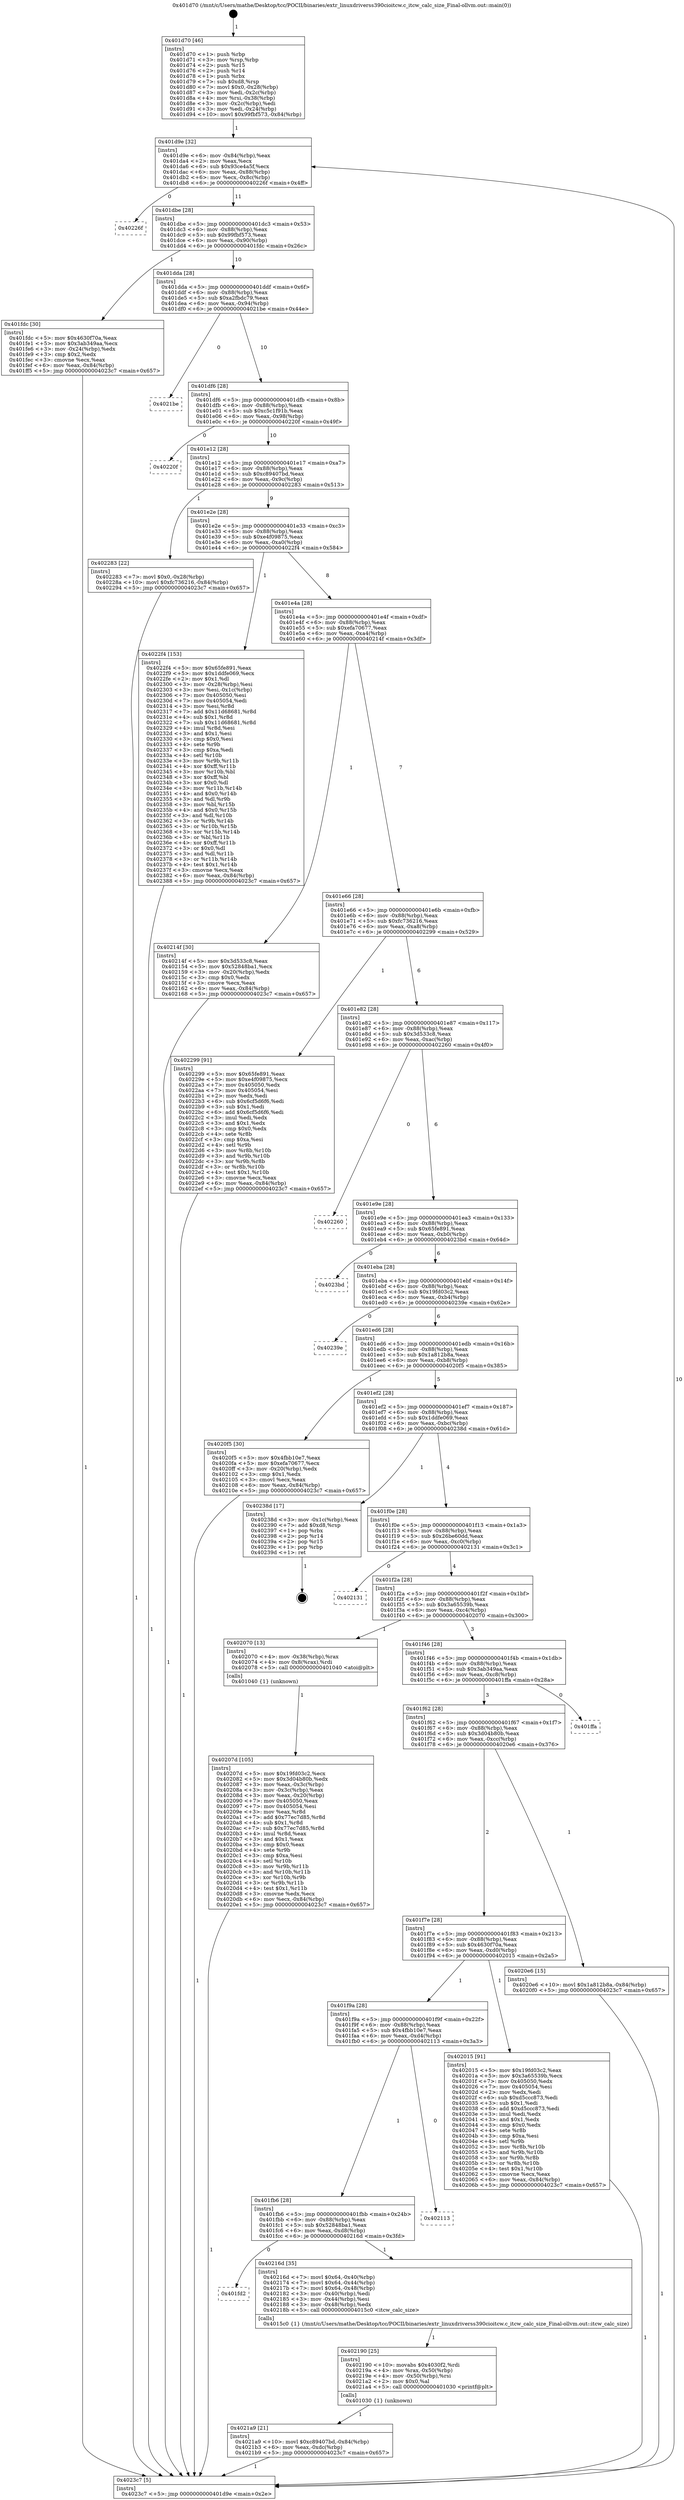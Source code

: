 digraph "0x401d70" {
  label = "0x401d70 (/mnt/c/Users/mathe/Desktop/tcc/POCII/binaries/extr_linuxdriverss390cioitcw.c_itcw_calc_size_Final-ollvm.out::main(0))"
  labelloc = "t"
  node[shape=record]

  Entry [label="",width=0.3,height=0.3,shape=circle,fillcolor=black,style=filled]
  "0x401d9e" [label="{
     0x401d9e [32]\l
     | [instrs]\l
     &nbsp;&nbsp;0x401d9e \<+6\>: mov -0x84(%rbp),%eax\l
     &nbsp;&nbsp;0x401da4 \<+2\>: mov %eax,%ecx\l
     &nbsp;&nbsp;0x401da6 \<+6\>: sub $0x93ce4a5f,%ecx\l
     &nbsp;&nbsp;0x401dac \<+6\>: mov %eax,-0x88(%rbp)\l
     &nbsp;&nbsp;0x401db2 \<+6\>: mov %ecx,-0x8c(%rbp)\l
     &nbsp;&nbsp;0x401db8 \<+6\>: je 000000000040226f \<main+0x4ff\>\l
  }"]
  "0x40226f" [label="{
     0x40226f\l
  }", style=dashed]
  "0x401dbe" [label="{
     0x401dbe [28]\l
     | [instrs]\l
     &nbsp;&nbsp;0x401dbe \<+5\>: jmp 0000000000401dc3 \<main+0x53\>\l
     &nbsp;&nbsp;0x401dc3 \<+6\>: mov -0x88(%rbp),%eax\l
     &nbsp;&nbsp;0x401dc9 \<+5\>: sub $0x99fbf573,%eax\l
     &nbsp;&nbsp;0x401dce \<+6\>: mov %eax,-0x90(%rbp)\l
     &nbsp;&nbsp;0x401dd4 \<+6\>: je 0000000000401fdc \<main+0x26c\>\l
  }"]
  Exit [label="",width=0.3,height=0.3,shape=circle,fillcolor=black,style=filled,peripheries=2]
  "0x401fdc" [label="{
     0x401fdc [30]\l
     | [instrs]\l
     &nbsp;&nbsp;0x401fdc \<+5\>: mov $0x4630f70a,%eax\l
     &nbsp;&nbsp;0x401fe1 \<+5\>: mov $0x3ab349aa,%ecx\l
     &nbsp;&nbsp;0x401fe6 \<+3\>: mov -0x24(%rbp),%edx\l
     &nbsp;&nbsp;0x401fe9 \<+3\>: cmp $0x2,%edx\l
     &nbsp;&nbsp;0x401fec \<+3\>: cmovne %ecx,%eax\l
     &nbsp;&nbsp;0x401fef \<+6\>: mov %eax,-0x84(%rbp)\l
     &nbsp;&nbsp;0x401ff5 \<+5\>: jmp 00000000004023c7 \<main+0x657\>\l
  }"]
  "0x401dda" [label="{
     0x401dda [28]\l
     | [instrs]\l
     &nbsp;&nbsp;0x401dda \<+5\>: jmp 0000000000401ddf \<main+0x6f\>\l
     &nbsp;&nbsp;0x401ddf \<+6\>: mov -0x88(%rbp),%eax\l
     &nbsp;&nbsp;0x401de5 \<+5\>: sub $0xa2fbdc79,%eax\l
     &nbsp;&nbsp;0x401dea \<+6\>: mov %eax,-0x94(%rbp)\l
     &nbsp;&nbsp;0x401df0 \<+6\>: je 00000000004021be \<main+0x44e\>\l
  }"]
  "0x4023c7" [label="{
     0x4023c7 [5]\l
     | [instrs]\l
     &nbsp;&nbsp;0x4023c7 \<+5\>: jmp 0000000000401d9e \<main+0x2e\>\l
  }"]
  "0x401d70" [label="{
     0x401d70 [46]\l
     | [instrs]\l
     &nbsp;&nbsp;0x401d70 \<+1\>: push %rbp\l
     &nbsp;&nbsp;0x401d71 \<+3\>: mov %rsp,%rbp\l
     &nbsp;&nbsp;0x401d74 \<+2\>: push %r15\l
     &nbsp;&nbsp;0x401d76 \<+2\>: push %r14\l
     &nbsp;&nbsp;0x401d78 \<+1\>: push %rbx\l
     &nbsp;&nbsp;0x401d79 \<+7\>: sub $0xd8,%rsp\l
     &nbsp;&nbsp;0x401d80 \<+7\>: movl $0x0,-0x28(%rbp)\l
     &nbsp;&nbsp;0x401d87 \<+3\>: mov %edi,-0x2c(%rbp)\l
     &nbsp;&nbsp;0x401d8a \<+4\>: mov %rsi,-0x38(%rbp)\l
     &nbsp;&nbsp;0x401d8e \<+3\>: mov -0x2c(%rbp),%edi\l
     &nbsp;&nbsp;0x401d91 \<+3\>: mov %edi,-0x24(%rbp)\l
     &nbsp;&nbsp;0x401d94 \<+10\>: movl $0x99fbf573,-0x84(%rbp)\l
  }"]
  "0x4021a9" [label="{
     0x4021a9 [21]\l
     | [instrs]\l
     &nbsp;&nbsp;0x4021a9 \<+10\>: movl $0xc89407bd,-0x84(%rbp)\l
     &nbsp;&nbsp;0x4021b3 \<+6\>: mov %eax,-0xdc(%rbp)\l
     &nbsp;&nbsp;0x4021b9 \<+5\>: jmp 00000000004023c7 \<main+0x657\>\l
  }"]
  "0x4021be" [label="{
     0x4021be\l
  }", style=dashed]
  "0x401df6" [label="{
     0x401df6 [28]\l
     | [instrs]\l
     &nbsp;&nbsp;0x401df6 \<+5\>: jmp 0000000000401dfb \<main+0x8b\>\l
     &nbsp;&nbsp;0x401dfb \<+6\>: mov -0x88(%rbp),%eax\l
     &nbsp;&nbsp;0x401e01 \<+5\>: sub $0xc5c1f91b,%eax\l
     &nbsp;&nbsp;0x401e06 \<+6\>: mov %eax,-0x98(%rbp)\l
     &nbsp;&nbsp;0x401e0c \<+6\>: je 000000000040220f \<main+0x49f\>\l
  }"]
  "0x402190" [label="{
     0x402190 [25]\l
     | [instrs]\l
     &nbsp;&nbsp;0x402190 \<+10\>: movabs $0x4030f2,%rdi\l
     &nbsp;&nbsp;0x40219a \<+4\>: mov %rax,-0x50(%rbp)\l
     &nbsp;&nbsp;0x40219e \<+4\>: mov -0x50(%rbp),%rsi\l
     &nbsp;&nbsp;0x4021a2 \<+2\>: mov $0x0,%al\l
     &nbsp;&nbsp;0x4021a4 \<+5\>: call 0000000000401030 \<printf@plt\>\l
     | [calls]\l
     &nbsp;&nbsp;0x401030 \{1\} (unknown)\l
  }"]
  "0x40220f" [label="{
     0x40220f\l
  }", style=dashed]
  "0x401e12" [label="{
     0x401e12 [28]\l
     | [instrs]\l
     &nbsp;&nbsp;0x401e12 \<+5\>: jmp 0000000000401e17 \<main+0xa7\>\l
     &nbsp;&nbsp;0x401e17 \<+6\>: mov -0x88(%rbp),%eax\l
     &nbsp;&nbsp;0x401e1d \<+5\>: sub $0xc89407bd,%eax\l
     &nbsp;&nbsp;0x401e22 \<+6\>: mov %eax,-0x9c(%rbp)\l
     &nbsp;&nbsp;0x401e28 \<+6\>: je 0000000000402283 \<main+0x513\>\l
  }"]
  "0x401fd2" [label="{
     0x401fd2\l
  }", style=dashed]
  "0x402283" [label="{
     0x402283 [22]\l
     | [instrs]\l
     &nbsp;&nbsp;0x402283 \<+7\>: movl $0x0,-0x28(%rbp)\l
     &nbsp;&nbsp;0x40228a \<+10\>: movl $0xfc736216,-0x84(%rbp)\l
     &nbsp;&nbsp;0x402294 \<+5\>: jmp 00000000004023c7 \<main+0x657\>\l
  }"]
  "0x401e2e" [label="{
     0x401e2e [28]\l
     | [instrs]\l
     &nbsp;&nbsp;0x401e2e \<+5\>: jmp 0000000000401e33 \<main+0xc3\>\l
     &nbsp;&nbsp;0x401e33 \<+6\>: mov -0x88(%rbp),%eax\l
     &nbsp;&nbsp;0x401e39 \<+5\>: sub $0xe4f09875,%eax\l
     &nbsp;&nbsp;0x401e3e \<+6\>: mov %eax,-0xa0(%rbp)\l
     &nbsp;&nbsp;0x401e44 \<+6\>: je 00000000004022f4 \<main+0x584\>\l
  }"]
  "0x40216d" [label="{
     0x40216d [35]\l
     | [instrs]\l
     &nbsp;&nbsp;0x40216d \<+7\>: movl $0x64,-0x40(%rbp)\l
     &nbsp;&nbsp;0x402174 \<+7\>: movl $0x64,-0x44(%rbp)\l
     &nbsp;&nbsp;0x40217b \<+7\>: movl $0x64,-0x48(%rbp)\l
     &nbsp;&nbsp;0x402182 \<+3\>: mov -0x40(%rbp),%edi\l
     &nbsp;&nbsp;0x402185 \<+3\>: mov -0x44(%rbp),%esi\l
     &nbsp;&nbsp;0x402188 \<+3\>: mov -0x48(%rbp),%edx\l
     &nbsp;&nbsp;0x40218b \<+5\>: call 00000000004015c0 \<itcw_calc_size\>\l
     | [calls]\l
     &nbsp;&nbsp;0x4015c0 \{1\} (/mnt/c/Users/mathe/Desktop/tcc/POCII/binaries/extr_linuxdriverss390cioitcw.c_itcw_calc_size_Final-ollvm.out::itcw_calc_size)\l
  }"]
  "0x4022f4" [label="{
     0x4022f4 [153]\l
     | [instrs]\l
     &nbsp;&nbsp;0x4022f4 \<+5\>: mov $0x65fe891,%eax\l
     &nbsp;&nbsp;0x4022f9 \<+5\>: mov $0x1ddfe069,%ecx\l
     &nbsp;&nbsp;0x4022fe \<+2\>: mov $0x1,%dl\l
     &nbsp;&nbsp;0x402300 \<+3\>: mov -0x28(%rbp),%esi\l
     &nbsp;&nbsp;0x402303 \<+3\>: mov %esi,-0x1c(%rbp)\l
     &nbsp;&nbsp;0x402306 \<+7\>: mov 0x405050,%esi\l
     &nbsp;&nbsp;0x40230d \<+7\>: mov 0x405054,%edi\l
     &nbsp;&nbsp;0x402314 \<+3\>: mov %esi,%r8d\l
     &nbsp;&nbsp;0x402317 \<+7\>: add $0x11d68681,%r8d\l
     &nbsp;&nbsp;0x40231e \<+4\>: sub $0x1,%r8d\l
     &nbsp;&nbsp;0x402322 \<+7\>: sub $0x11d68681,%r8d\l
     &nbsp;&nbsp;0x402329 \<+4\>: imul %r8d,%esi\l
     &nbsp;&nbsp;0x40232d \<+3\>: and $0x1,%esi\l
     &nbsp;&nbsp;0x402330 \<+3\>: cmp $0x0,%esi\l
     &nbsp;&nbsp;0x402333 \<+4\>: sete %r9b\l
     &nbsp;&nbsp;0x402337 \<+3\>: cmp $0xa,%edi\l
     &nbsp;&nbsp;0x40233a \<+4\>: setl %r10b\l
     &nbsp;&nbsp;0x40233e \<+3\>: mov %r9b,%r11b\l
     &nbsp;&nbsp;0x402341 \<+4\>: xor $0xff,%r11b\l
     &nbsp;&nbsp;0x402345 \<+3\>: mov %r10b,%bl\l
     &nbsp;&nbsp;0x402348 \<+3\>: xor $0xff,%bl\l
     &nbsp;&nbsp;0x40234b \<+3\>: xor $0x0,%dl\l
     &nbsp;&nbsp;0x40234e \<+3\>: mov %r11b,%r14b\l
     &nbsp;&nbsp;0x402351 \<+4\>: and $0x0,%r14b\l
     &nbsp;&nbsp;0x402355 \<+3\>: and %dl,%r9b\l
     &nbsp;&nbsp;0x402358 \<+3\>: mov %bl,%r15b\l
     &nbsp;&nbsp;0x40235b \<+4\>: and $0x0,%r15b\l
     &nbsp;&nbsp;0x40235f \<+3\>: and %dl,%r10b\l
     &nbsp;&nbsp;0x402362 \<+3\>: or %r9b,%r14b\l
     &nbsp;&nbsp;0x402365 \<+3\>: or %r10b,%r15b\l
     &nbsp;&nbsp;0x402368 \<+3\>: xor %r15b,%r14b\l
     &nbsp;&nbsp;0x40236b \<+3\>: or %bl,%r11b\l
     &nbsp;&nbsp;0x40236e \<+4\>: xor $0xff,%r11b\l
     &nbsp;&nbsp;0x402372 \<+3\>: or $0x0,%dl\l
     &nbsp;&nbsp;0x402375 \<+3\>: and %dl,%r11b\l
     &nbsp;&nbsp;0x402378 \<+3\>: or %r11b,%r14b\l
     &nbsp;&nbsp;0x40237b \<+4\>: test $0x1,%r14b\l
     &nbsp;&nbsp;0x40237f \<+3\>: cmovne %ecx,%eax\l
     &nbsp;&nbsp;0x402382 \<+6\>: mov %eax,-0x84(%rbp)\l
     &nbsp;&nbsp;0x402388 \<+5\>: jmp 00000000004023c7 \<main+0x657\>\l
  }"]
  "0x401e4a" [label="{
     0x401e4a [28]\l
     | [instrs]\l
     &nbsp;&nbsp;0x401e4a \<+5\>: jmp 0000000000401e4f \<main+0xdf\>\l
     &nbsp;&nbsp;0x401e4f \<+6\>: mov -0x88(%rbp),%eax\l
     &nbsp;&nbsp;0x401e55 \<+5\>: sub $0xefa70677,%eax\l
     &nbsp;&nbsp;0x401e5a \<+6\>: mov %eax,-0xa4(%rbp)\l
     &nbsp;&nbsp;0x401e60 \<+6\>: je 000000000040214f \<main+0x3df\>\l
  }"]
  "0x401fb6" [label="{
     0x401fb6 [28]\l
     | [instrs]\l
     &nbsp;&nbsp;0x401fb6 \<+5\>: jmp 0000000000401fbb \<main+0x24b\>\l
     &nbsp;&nbsp;0x401fbb \<+6\>: mov -0x88(%rbp),%eax\l
     &nbsp;&nbsp;0x401fc1 \<+5\>: sub $0x52848ba1,%eax\l
     &nbsp;&nbsp;0x401fc6 \<+6\>: mov %eax,-0xd8(%rbp)\l
     &nbsp;&nbsp;0x401fcc \<+6\>: je 000000000040216d \<main+0x3fd\>\l
  }"]
  "0x40214f" [label="{
     0x40214f [30]\l
     | [instrs]\l
     &nbsp;&nbsp;0x40214f \<+5\>: mov $0x3d533c8,%eax\l
     &nbsp;&nbsp;0x402154 \<+5\>: mov $0x52848ba1,%ecx\l
     &nbsp;&nbsp;0x402159 \<+3\>: mov -0x20(%rbp),%edx\l
     &nbsp;&nbsp;0x40215c \<+3\>: cmp $0x0,%edx\l
     &nbsp;&nbsp;0x40215f \<+3\>: cmove %ecx,%eax\l
     &nbsp;&nbsp;0x402162 \<+6\>: mov %eax,-0x84(%rbp)\l
     &nbsp;&nbsp;0x402168 \<+5\>: jmp 00000000004023c7 \<main+0x657\>\l
  }"]
  "0x401e66" [label="{
     0x401e66 [28]\l
     | [instrs]\l
     &nbsp;&nbsp;0x401e66 \<+5\>: jmp 0000000000401e6b \<main+0xfb\>\l
     &nbsp;&nbsp;0x401e6b \<+6\>: mov -0x88(%rbp),%eax\l
     &nbsp;&nbsp;0x401e71 \<+5\>: sub $0xfc736216,%eax\l
     &nbsp;&nbsp;0x401e76 \<+6\>: mov %eax,-0xa8(%rbp)\l
     &nbsp;&nbsp;0x401e7c \<+6\>: je 0000000000402299 \<main+0x529\>\l
  }"]
  "0x402113" [label="{
     0x402113\l
  }", style=dashed]
  "0x402299" [label="{
     0x402299 [91]\l
     | [instrs]\l
     &nbsp;&nbsp;0x402299 \<+5\>: mov $0x65fe891,%eax\l
     &nbsp;&nbsp;0x40229e \<+5\>: mov $0xe4f09875,%ecx\l
     &nbsp;&nbsp;0x4022a3 \<+7\>: mov 0x405050,%edx\l
     &nbsp;&nbsp;0x4022aa \<+7\>: mov 0x405054,%esi\l
     &nbsp;&nbsp;0x4022b1 \<+2\>: mov %edx,%edi\l
     &nbsp;&nbsp;0x4022b3 \<+6\>: sub $0x6cf5d6f6,%edi\l
     &nbsp;&nbsp;0x4022b9 \<+3\>: sub $0x1,%edi\l
     &nbsp;&nbsp;0x4022bc \<+6\>: add $0x6cf5d6f6,%edi\l
     &nbsp;&nbsp;0x4022c2 \<+3\>: imul %edi,%edx\l
     &nbsp;&nbsp;0x4022c5 \<+3\>: and $0x1,%edx\l
     &nbsp;&nbsp;0x4022c8 \<+3\>: cmp $0x0,%edx\l
     &nbsp;&nbsp;0x4022cb \<+4\>: sete %r8b\l
     &nbsp;&nbsp;0x4022cf \<+3\>: cmp $0xa,%esi\l
     &nbsp;&nbsp;0x4022d2 \<+4\>: setl %r9b\l
     &nbsp;&nbsp;0x4022d6 \<+3\>: mov %r8b,%r10b\l
     &nbsp;&nbsp;0x4022d9 \<+3\>: and %r9b,%r10b\l
     &nbsp;&nbsp;0x4022dc \<+3\>: xor %r9b,%r8b\l
     &nbsp;&nbsp;0x4022df \<+3\>: or %r8b,%r10b\l
     &nbsp;&nbsp;0x4022e2 \<+4\>: test $0x1,%r10b\l
     &nbsp;&nbsp;0x4022e6 \<+3\>: cmovne %ecx,%eax\l
     &nbsp;&nbsp;0x4022e9 \<+6\>: mov %eax,-0x84(%rbp)\l
     &nbsp;&nbsp;0x4022ef \<+5\>: jmp 00000000004023c7 \<main+0x657\>\l
  }"]
  "0x401e82" [label="{
     0x401e82 [28]\l
     | [instrs]\l
     &nbsp;&nbsp;0x401e82 \<+5\>: jmp 0000000000401e87 \<main+0x117\>\l
     &nbsp;&nbsp;0x401e87 \<+6\>: mov -0x88(%rbp),%eax\l
     &nbsp;&nbsp;0x401e8d \<+5\>: sub $0x3d533c8,%eax\l
     &nbsp;&nbsp;0x401e92 \<+6\>: mov %eax,-0xac(%rbp)\l
     &nbsp;&nbsp;0x401e98 \<+6\>: je 0000000000402260 \<main+0x4f0\>\l
  }"]
  "0x40207d" [label="{
     0x40207d [105]\l
     | [instrs]\l
     &nbsp;&nbsp;0x40207d \<+5\>: mov $0x19fd03c2,%ecx\l
     &nbsp;&nbsp;0x402082 \<+5\>: mov $0x3d04b80b,%edx\l
     &nbsp;&nbsp;0x402087 \<+3\>: mov %eax,-0x3c(%rbp)\l
     &nbsp;&nbsp;0x40208a \<+3\>: mov -0x3c(%rbp),%eax\l
     &nbsp;&nbsp;0x40208d \<+3\>: mov %eax,-0x20(%rbp)\l
     &nbsp;&nbsp;0x402090 \<+7\>: mov 0x405050,%eax\l
     &nbsp;&nbsp;0x402097 \<+7\>: mov 0x405054,%esi\l
     &nbsp;&nbsp;0x40209e \<+3\>: mov %eax,%r8d\l
     &nbsp;&nbsp;0x4020a1 \<+7\>: add $0x77ec7d85,%r8d\l
     &nbsp;&nbsp;0x4020a8 \<+4\>: sub $0x1,%r8d\l
     &nbsp;&nbsp;0x4020ac \<+7\>: sub $0x77ec7d85,%r8d\l
     &nbsp;&nbsp;0x4020b3 \<+4\>: imul %r8d,%eax\l
     &nbsp;&nbsp;0x4020b7 \<+3\>: and $0x1,%eax\l
     &nbsp;&nbsp;0x4020ba \<+3\>: cmp $0x0,%eax\l
     &nbsp;&nbsp;0x4020bd \<+4\>: sete %r9b\l
     &nbsp;&nbsp;0x4020c1 \<+3\>: cmp $0xa,%esi\l
     &nbsp;&nbsp;0x4020c4 \<+4\>: setl %r10b\l
     &nbsp;&nbsp;0x4020c8 \<+3\>: mov %r9b,%r11b\l
     &nbsp;&nbsp;0x4020cb \<+3\>: and %r10b,%r11b\l
     &nbsp;&nbsp;0x4020ce \<+3\>: xor %r10b,%r9b\l
     &nbsp;&nbsp;0x4020d1 \<+3\>: or %r9b,%r11b\l
     &nbsp;&nbsp;0x4020d4 \<+4\>: test $0x1,%r11b\l
     &nbsp;&nbsp;0x4020d8 \<+3\>: cmovne %edx,%ecx\l
     &nbsp;&nbsp;0x4020db \<+6\>: mov %ecx,-0x84(%rbp)\l
     &nbsp;&nbsp;0x4020e1 \<+5\>: jmp 00000000004023c7 \<main+0x657\>\l
  }"]
  "0x402260" [label="{
     0x402260\l
  }", style=dashed]
  "0x401e9e" [label="{
     0x401e9e [28]\l
     | [instrs]\l
     &nbsp;&nbsp;0x401e9e \<+5\>: jmp 0000000000401ea3 \<main+0x133\>\l
     &nbsp;&nbsp;0x401ea3 \<+6\>: mov -0x88(%rbp),%eax\l
     &nbsp;&nbsp;0x401ea9 \<+5\>: sub $0x65fe891,%eax\l
     &nbsp;&nbsp;0x401eae \<+6\>: mov %eax,-0xb0(%rbp)\l
     &nbsp;&nbsp;0x401eb4 \<+6\>: je 00000000004023bd \<main+0x64d\>\l
  }"]
  "0x401f9a" [label="{
     0x401f9a [28]\l
     | [instrs]\l
     &nbsp;&nbsp;0x401f9a \<+5\>: jmp 0000000000401f9f \<main+0x22f\>\l
     &nbsp;&nbsp;0x401f9f \<+6\>: mov -0x88(%rbp),%eax\l
     &nbsp;&nbsp;0x401fa5 \<+5\>: sub $0x4fbb10e7,%eax\l
     &nbsp;&nbsp;0x401faa \<+6\>: mov %eax,-0xd4(%rbp)\l
     &nbsp;&nbsp;0x401fb0 \<+6\>: je 0000000000402113 \<main+0x3a3\>\l
  }"]
  "0x4023bd" [label="{
     0x4023bd\l
  }", style=dashed]
  "0x401eba" [label="{
     0x401eba [28]\l
     | [instrs]\l
     &nbsp;&nbsp;0x401eba \<+5\>: jmp 0000000000401ebf \<main+0x14f\>\l
     &nbsp;&nbsp;0x401ebf \<+6\>: mov -0x88(%rbp),%eax\l
     &nbsp;&nbsp;0x401ec5 \<+5\>: sub $0x19fd03c2,%eax\l
     &nbsp;&nbsp;0x401eca \<+6\>: mov %eax,-0xb4(%rbp)\l
     &nbsp;&nbsp;0x401ed0 \<+6\>: je 000000000040239e \<main+0x62e\>\l
  }"]
  "0x402015" [label="{
     0x402015 [91]\l
     | [instrs]\l
     &nbsp;&nbsp;0x402015 \<+5\>: mov $0x19fd03c2,%eax\l
     &nbsp;&nbsp;0x40201a \<+5\>: mov $0x3a65539b,%ecx\l
     &nbsp;&nbsp;0x40201f \<+7\>: mov 0x405050,%edx\l
     &nbsp;&nbsp;0x402026 \<+7\>: mov 0x405054,%esi\l
     &nbsp;&nbsp;0x40202d \<+2\>: mov %edx,%edi\l
     &nbsp;&nbsp;0x40202f \<+6\>: sub $0xd5ccc873,%edi\l
     &nbsp;&nbsp;0x402035 \<+3\>: sub $0x1,%edi\l
     &nbsp;&nbsp;0x402038 \<+6\>: add $0xd5ccc873,%edi\l
     &nbsp;&nbsp;0x40203e \<+3\>: imul %edi,%edx\l
     &nbsp;&nbsp;0x402041 \<+3\>: and $0x1,%edx\l
     &nbsp;&nbsp;0x402044 \<+3\>: cmp $0x0,%edx\l
     &nbsp;&nbsp;0x402047 \<+4\>: sete %r8b\l
     &nbsp;&nbsp;0x40204b \<+3\>: cmp $0xa,%esi\l
     &nbsp;&nbsp;0x40204e \<+4\>: setl %r9b\l
     &nbsp;&nbsp;0x402052 \<+3\>: mov %r8b,%r10b\l
     &nbsp;&nbsp;0x402055 \<+3\>: and %r9b,%r10b\l
     &nbsp;&nbsp;0x402058 \<+3\>: xor %r9b,%r8b\l
     &nbsp;&nbsp;0x40205b \<+3\>: or %r8b,%r10b\l
     &nbsp;&nbsp;0x40205e \<+4\>: test $0x1,%r10b\l
     &nbsp;&nbsp;0x402062 \<+3\>: cmovne %ecx,%eax\l
     &nbsp;&nbsp;0x402065 \<+6\>: mov %eax,-0x84(%rbp)\l
     &nbsp;&nbsp;0x40206b \<+5\>: jmp 00000000004023c7 \<main+0x657\>\l
  }"]
  "0x40239e" [label="{
     0x40239e\l
  }", style=dashed]
  "0x401ed6" [label="{
     0x401ed6 [28]\l
     | [instrs]\l
     &nbsp;&nbsp;0x401ed6 \<+5\>: jmp 0000000000401edb \<main+0x16b\>\l
     &nbsp;&nbsp;0x401edb \<+6\>: mov -0x88(%rbp),%eax\l
     &nbsp;&nbsp;0x401ee1 \<+5\>: sub $0x1a812b8a,%eax\l
     &nbsp;&nbsp;0x401ee6 \<+6\>: mov %eax,-0xb8(%rbp)\l
     &nbsp;&nbsp;0x401eec \<+6\>: je 00000000004020f5 \<main+0x385\>\l
  }"]
  "0x401f7e" [label="{
     0x401f7e [28]\l
     | [instrs]\l
     &nbsp;&nbsp;0x401f7e \<+5\>: jmp 0000000000401f83 \<main+0x213\>\l
     &nbsp;&nbsp;0x401f83 \<+6\>: mov -0x88(%rbp),%eax\l
     &nbsp;&nbsp;0x401f89 \<+5\>: sub $0x4630f70a,%eax\l
     &nbsp;&nbsp;0x401f8e \<+6\>: mov %eax,-0xd0(%rbp)\l
     &nbsp;&nbsp;0x401f94 \<+6\>: je 0000000000402015 \<main+0x2a5\>\l
  }"]
  "0x4020f5" [label="{
     0x4020f5 [30]\l
     | [instrs]\l
     &nbsp;&nbsp;0x4020f5 \<+5\>: mov $0x4fbb10e7,%eax\l
     &nbsp;&nbsp;0x4020fa \<+5\>: mov $0xefa70677,%ecx\l
     &nbsp;&nbsp;0x4020ff \<+3\>: mov -0x20(%rbp),%edx\l
     &nbsp;&nbsp;0x402102 \<+3\>: cmp $0x1,%edx\l
     &nbsp;&nbsp;0x402105 \<+3\>: cmovl %ecx,%eax\l
     &nbsp;&nbsp;0x402108 \<+6\>: mov %eax,-0x84(%rbp)\l
     &nbsp;&nbsp;0x40210e \<+5\>: jmp 00000000004023c7 \<main+0x657\>\l
  }"]
  "0x401ef2" [label="{
     0x401ef2 [28]\l
     | [instrs]\l
     &nbsp;&nbsp;0x401ef2 \<+5\>: jmp 0000000000401ef7 \<main+0x187\>\l
     &nbsp;&nbsp;0x401ef7 \<+6\>: mov -0x88(%rbp),%eax\l
     &nbsp;&nbsp;0x401efd \<+5\>: sub $0x1ddfe069,%eax\l
     &nbsp;&nbsp;0x401f02 \<+6\>: mov %eax,-0xbc(%rbp)\l
     &nbsp;&nbsp;0x401f08 \<+6\>: je 000000000040238d \<main+0x61d\>\l
  }"]
  "0x4020e6" [label="{
     0x4020e6 [15]\l
     | [instrs]\l
     &nbsp;&nbsp;0x4020e6 \<+10\>: movl $0x1a812b8a,-0x84(%rbp)\l
     &nbsp;&nbsp;0x4020f0 \<+5\>: jmp 00000000004023c7 \<main+0x657\>\l
  }"]
  "0x40238d" [label="{
     0x40238d [17]\l
     | [instrs]\l
     &nbsp;&nbsp;0x40238d \<+3\>: mov -0x1c(%rbp),%eax\l
     &nbsp;&nbsp;0x402390 \<+7\>: add $0xd8,%rsp\l
     &nbsp;&nbsp;0x402397 \<+1\>: pop %rbx\l
     &nbsp;&nbsp;0x402398 \<+2\>: pop %r14\l
     &nbsp;&nbsp;0x40239a \<+2\>: pop %r15\l
     &nbsp;&nbsp;0x40239c \<+1\>: pop %rbp\l
     &nbsp;&nbsp;0x40239d \<+1\>: ret\l
  }"]
  "0x401f0e" [label="{
     0x401f0e [28]\l
     | [instrs]\l
     &nbsp;&nbsp;0x401f0e \<+5\>: jmp 0000000000401f13 \<main+0x1a3\>\l
     &nbsp;&nbsp;0x401f13 \<+6\>: mov -0x88(%rbp),%eax\l
     &nbsp;&nbsp;0x401f19 \<+5\>: sub $0x26be60dd,%eax\l
     &nbsp;&nbsp;0x401f1e \<+6\>: mov %eax,-0xc0(%rbp)\l
     &nbsp;&nbsp;0x401f24 \<+6\>: je 0000000000402131 \<main+0x3c1\>\l
  }"]
  "0x401f62" [label="{
     0x401f62 [28]\l
     | [instrs]\l
     &nbsp;&nbsp;0x401f62 \<+5\>: jmp 0000000000401f67 \<main+0x1f7\>\l
     &nbsp;&nbsp;0x401f67 \<+6\>: mov -0x88(%rbp),%eax\l
     &nbsp;&nbsp;0x401f6d \<+5\>: sub $0x3d04b80b,%eax\l
     &nbsp;&nbsp;0x401f72 \<+6\>: mov %eax,-0xcc(%rbp)\l
     &nbsp;&nbsp;0x401f78 \<+6\>: je 00000000004020e6 \<main+0x376\>\l
  }"]
  "0x402131" [label="{
     0x402131\l
  }", style=dashed]
  "0x401f2a" [label="{
     0x401f2a [28]\l
     | [instrs]\l
     &nbsp;&nbsp;0x401f2a \<+5\>: jmp 0000000000401f2f \<main+0x1bf\>\l
     &nbsp;&nbsp;0x401f2f \<+6\>: mov -0x88(%rbp),%eax\l
     &nbsp;&nbsp;0x401f35 \<+5\>: sub $0x3a65539b,%eax\l
     &nbsp;&nbsp;0x401f3a \<+6\>: mov %eax,-0xc4(%rbp)\l
     &nbsp;&nbsp;0x401f40 \<+6\>: je 0000000000402070 \<main+0x300\>\l
  }"]
  "0x401ffa" [label="{
     0x401ffa\l
  }", style=dashed]
  "0x402070" [label="{
     0x402070 [13]\l
     | [instrs]\l
     &nbsp;&nbsp;0x402070 \<+4\>: mov -0x38(%rbp),%rax\l
     &nbsp;&nbsp;0x402074 \<+4\>: mov 0x8(%rax),%rdi\l
     &nbsp;&nbsp;0x402078 \<+5\>: call 0000000000401040 \<atoi@plt\>\l
     | [calls]\l
     &nbsp;&nbsp;0x401040 \{1\} (unknown)\l
  }"]
  "0x401f46" [label="{
     0x401f46 [28]\l
     | [instrs]\l
     &nbsp;&nbsp;0x401f46 \<+5\>: jmp 0000000000401f4b \<main+0x1db\>\l
     &nbsp;&nbsp;0x401f4b \<+6\>: mov -0x88(%rbp),%eax\l
     &nbsp;&nbsp;0x401f51 \<+5\>: sub $0x3ab349aa,%eax\l
     &nbsp;&nbsp;0x401f56 \<+6\>: mov %eax,-0xc8(%rbp)\l
     &nbsp;&nbsp;0x401f5c \<+6\>: je 0000000000401ffa \<main+0x28a\>\l
  }"]
  Entry -> "0x401d70" [label=" 1"]
  "0x401d9e" -> "0x40226f" [label=" 0"]
  "0x401d9e" -> "0x401dbe" [label=" 11"]
  "0x40238d" -> Exit [label=" 1"]
  "0x401dbe" -> "0x401fdc" [label=" 1"]
  "0x401dbe" -> "0x401dda" [label=" 10"]
  "0x401fdc" -> "0x4023c7" [label=" 1"]
  "0x401d70" -> "0x401d9e" [label=" 1"]
  "0x4023c7" -> "0x401d9e" [label=" 10"]
  "0x4022f4" -> "0x4023c7" [label=" 1"]
  "0x401dda" -> "0x4021be" [label=" 0"]
  "0x401dda" -> "0x401df6" [label=" 10"]
  "0x402299" -> "0x4023c7" [label=" 1"]
  "0x401df6" -> "0x40220f" [label=" 0"]
  "0x401df6" -> "0x401e12" [label=" 10"]
  "0x402283" -> "0x4023c7" [label=" 1"]
  "0x401e12" -> "0x402283" [label=" 1"]
  "0x401e12" -> "0x401e2e" [label=" 9"]
  "0x4021a9" -> "0x4023c7" [label=" 1"]
  "0x401e2e" -> "0x4022f4" [label=" 1"]
  "0x401e2e" -> "0x401e4a" [label=" 8"]
  "0x402190" -> "0x4021a9" [label=" 1"]
  "0x401e4a" -> "0x40214f" [label=" 1"]
  "0x401e4a" -> "0x401e66" [label=" 7"]
  "0x401fb6" -> "0x401fd2" [label=" 0"]
  "0x401e66" -> "0x402299" [label=" 1"]
  "0x401e66" -> "0x401e82" [label=" 6"]
  "0x401fb6" -> "0x40216d" [label=" 1"]
  "0x401e82" -> "0x402260" [label=" 0"]
  "0x401e82" -> "0x401e9e" [label=" 6"]
  "0x401f9a" -> "0x401fb6" [label=" 1"]
  "0x401e9e" -> "0x4023bd" [label=" 0"]
  "0x401e9e" -> "0x401eba" [label=" 6"]
  "0x401f9a" -> "0x402113" [label=" 0"]
  "0x401eba" -> "0x40239e" [label=" 0"]
  "0x401eba" -> "0x401ed6" [label=" 6"]
  "0x40216d" -> "0x402190" [label=" 1"]
  "0x401ed6" -> "0x4020f5" [label=" 1"]
  "0x401ed6" -> "0x401ef2" [label=" 5"]
  "0x4020f5" -> "0x4023c7" [label=" 1"]
  "0x401ef2" -> "0x40238d" [label=" 1"]
  "0x401ef2" -> "0x401f0e" [label=" 4"]
  "0x4020e6" -> "0x4023c7" [label=" 1"]
  "0x401f0e" -> "0x402131" [label=" 0"]
  "0x401f0e" -> "0x401f2a" [label=" 4"]
  "0x402070" -> "0x40207d" [label=" 1"]
  "0x401f2a" -> "0x402070" [label=" 1"]
  "0x401f2a" -> "0x401f46" [label=" 3"]
  "0x402015" -> "0x4023c7" [label=" 1"]
  "0x401f46" -> "0x401ffa" [label=" 0"]
  "0x401f46" -> "0x401f62" [label=" 3"]
  "0x40207d" -> "0x4023c7" [label=" 1"]
  "0x401f62" -> "0x4020e6" [label=" 1"]
  "0x401f62" -> "0x401f7e" [label=" 2"]
  "0x40214f" -> "0x4023c7" [label=" 1"]
  "0x401f7e" -> "0x402015" [label=" 1"]
  "0x401f7e" -> "0x401f9a" [label=" 1"]
}
